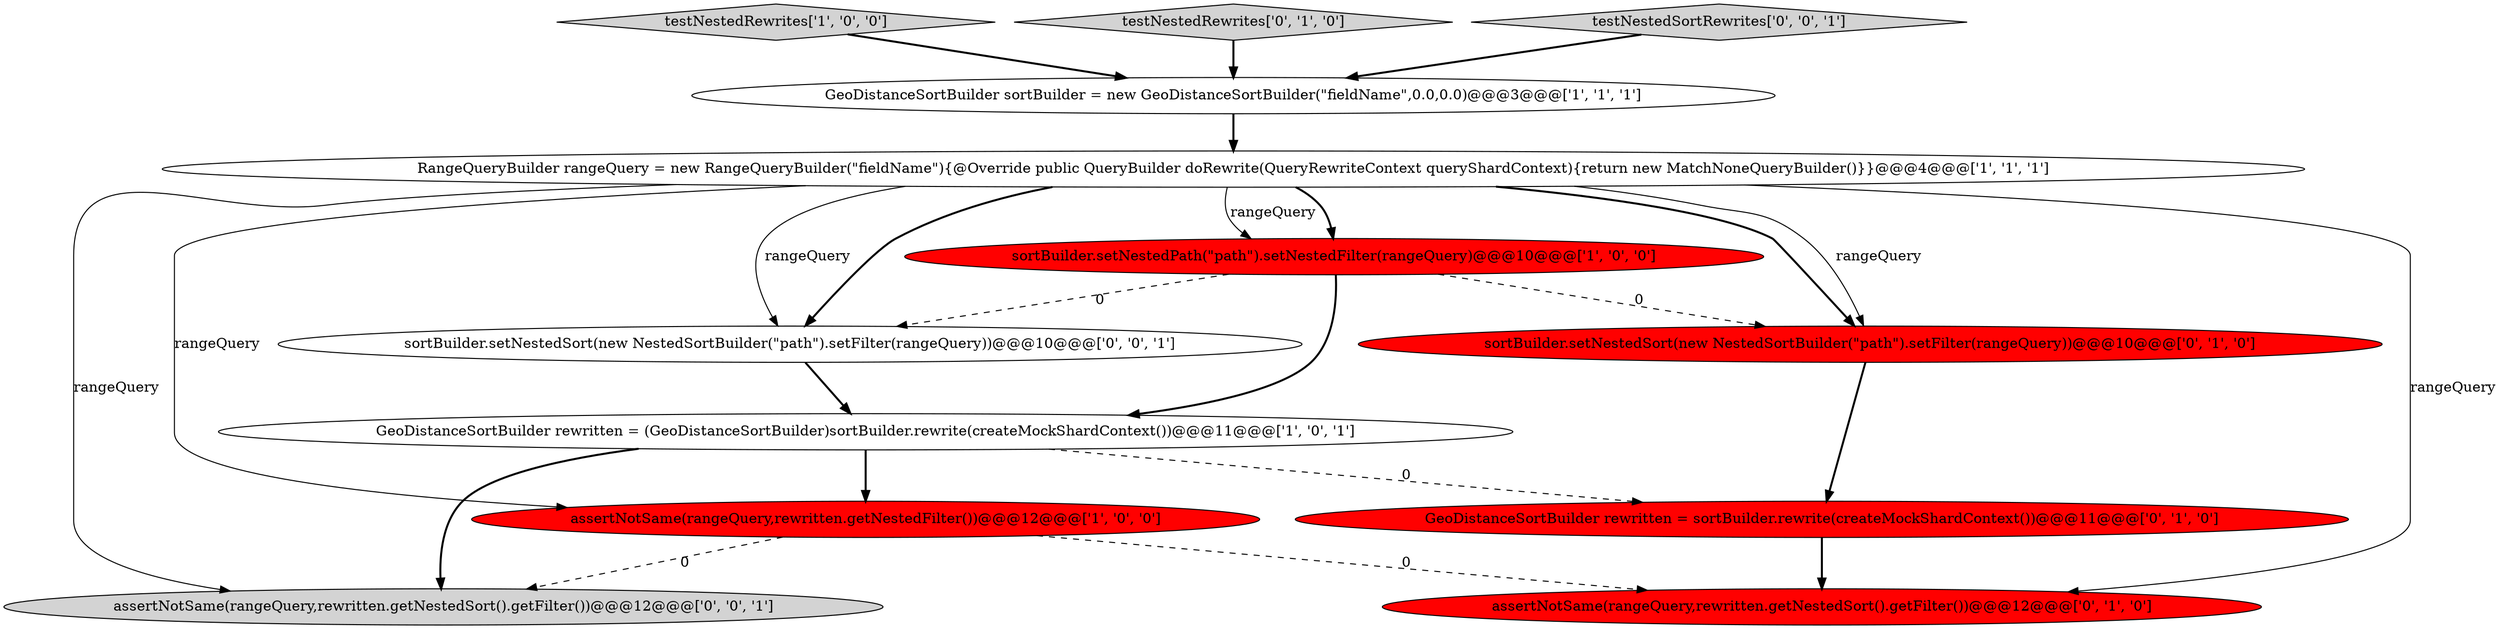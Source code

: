 digraph {
0 [style = filled, label = "GeoDistanceSortBuilder rewritten = (GeoDistanceSortBuilder)sortBuilder.rewrite(createMockShardContext())@@@11@@@['1', '0', '1']", fillcolor = white, shape = ellipse image = "AAA0AAABBB1BBB"];
3 [style = filled, label = "RangeQueryBuilder rangeQuery = new RangeQueryBuilder(\"fieldName\"){@Override public QueryBuilder doRewrite(QueryRewriteContext queryShardContext){return new MatchNoneQueryBuilder()}}@@@4@@@['1', '1', '1']", fillcolor = white, shape = ellipse image = "AAA0AAABBB1BBB"];
2 [style = filled, label = "GeoDistanceSortBuilder sortBuilder = new GeoDistanceSortBuilder(\"fieldName\",0.0,0.0)@@@3@@@['1', '1', '1']", fillcolor = white, shape = ellipse image = "AAA0AAABBB1BBB"];
9 [style = filled, label = "assertNotSame(rangeQuery,rewritten.getNestedSort().getFilter())@@@12@@@['0', '1', '0']", fillcolor = red, shape = ellipse image = "AAA1AAABBB2BBB"];
11 [style = filled, label = "sortBuilder.setNestedSort(new NestedSortBuilder(\"path\").setFilter(rangeQuery))@@@10@@@['0', '0', '1']", fillcolor = white, shape = ellipse image = "AAA0AAABBB3BBB"];
4 [style = filled, label = "testNestedRewrites['1', '0', '0']", fillcolor = lightgray, shape = diamond image = "AAA0AAABBB1BBB"];
6 [style = filled, label = "GeoDistanceSortBuilder rewritten = sortBuilder.rewrite(createMockShardContext())@@@11@@@['0', '1', '0']", fillcolor = red, shape = ellipse image = "AAA1AAABBB2BBB"];
10 [style = filled, label = "assertNotSame(rangeQuery,rewritten.getNestedSort().getFilter())@@@12@@@['0', '0', '1']", fillcolor = lightgray, shape = ellipse image = "AAA0AAABBB3BBB"];
5 [style = filled, label = "sortBuilder.setNestedPath(\"path\").setNestedFilter(rangeQuery)@@@10@@@['1', '0', '0']", fillcolor = red, shape = ellipse image = "AAA1AAABBB1BBB"];
8 [style = filled, label = "sortBuilder.setNestedSort(new NestedSortBuilder(\"path\").setFilter(rangeQuery))@@@10@@@['0', '1', '0']", fillcolor = red, shape = ellipse image = "AAA1AAABBB2BBB"];
7 [style = filled, label = "testNestedRewrites['0', '1', '0']", fillcolor = lightgray, shape = diamond image = "AAA0AAABBB2BBB"];
1 [style = filled, label = "assertNotSame(rangeQuery,rewritten.getNestedFilter())@@@12@@@['1', '0', '0']", fillcolor = red, shape = ellipse image = "AAA1AAABBB1BBB"];
12 [style = filled, label = "testNestedSortRewrites['0', '0', '1']", fillcolor = lightgray, shape = diamond image = "AAA0AAABBB3BBB"];
3->9 [style = solid, label="rangeQuery"];
2->3 [style = bold, label=""];
0->6 [style = dashed, label="0"];
3->11 [style = bold, label=""];
3->1 [style = solid, label="rangeQuery"];
1->9 [style = dashed, label="0"];
8->6 [style = bold, label=""];
4->2 [style = bold, label=""];
1->10 [style = dashed, label="0"];
12->2 [style = bold, label=""];
3->5 [style = bold, label=""];
11->0 [style = bold, label=""];
0->10 [style = bold, label=""];
5->0 [style = bold, label=""];
5->11 [style = dashed, label="0"];
7->2 [style = bold, label=""];
0->1 [style = bold, label=""];
3->8 [style = bold, label=""];
3->5 [style = solid, label="rangeQuery"];
3->8 [style = solid, label="rangeQuery"];
3->11 [style = solid, label="rangeQuery"];
3->10 [style = solid, label="rangeQuery"];
5->8 [style = dashed, label="0"];
6->9 [style = bold, label=""];
}

